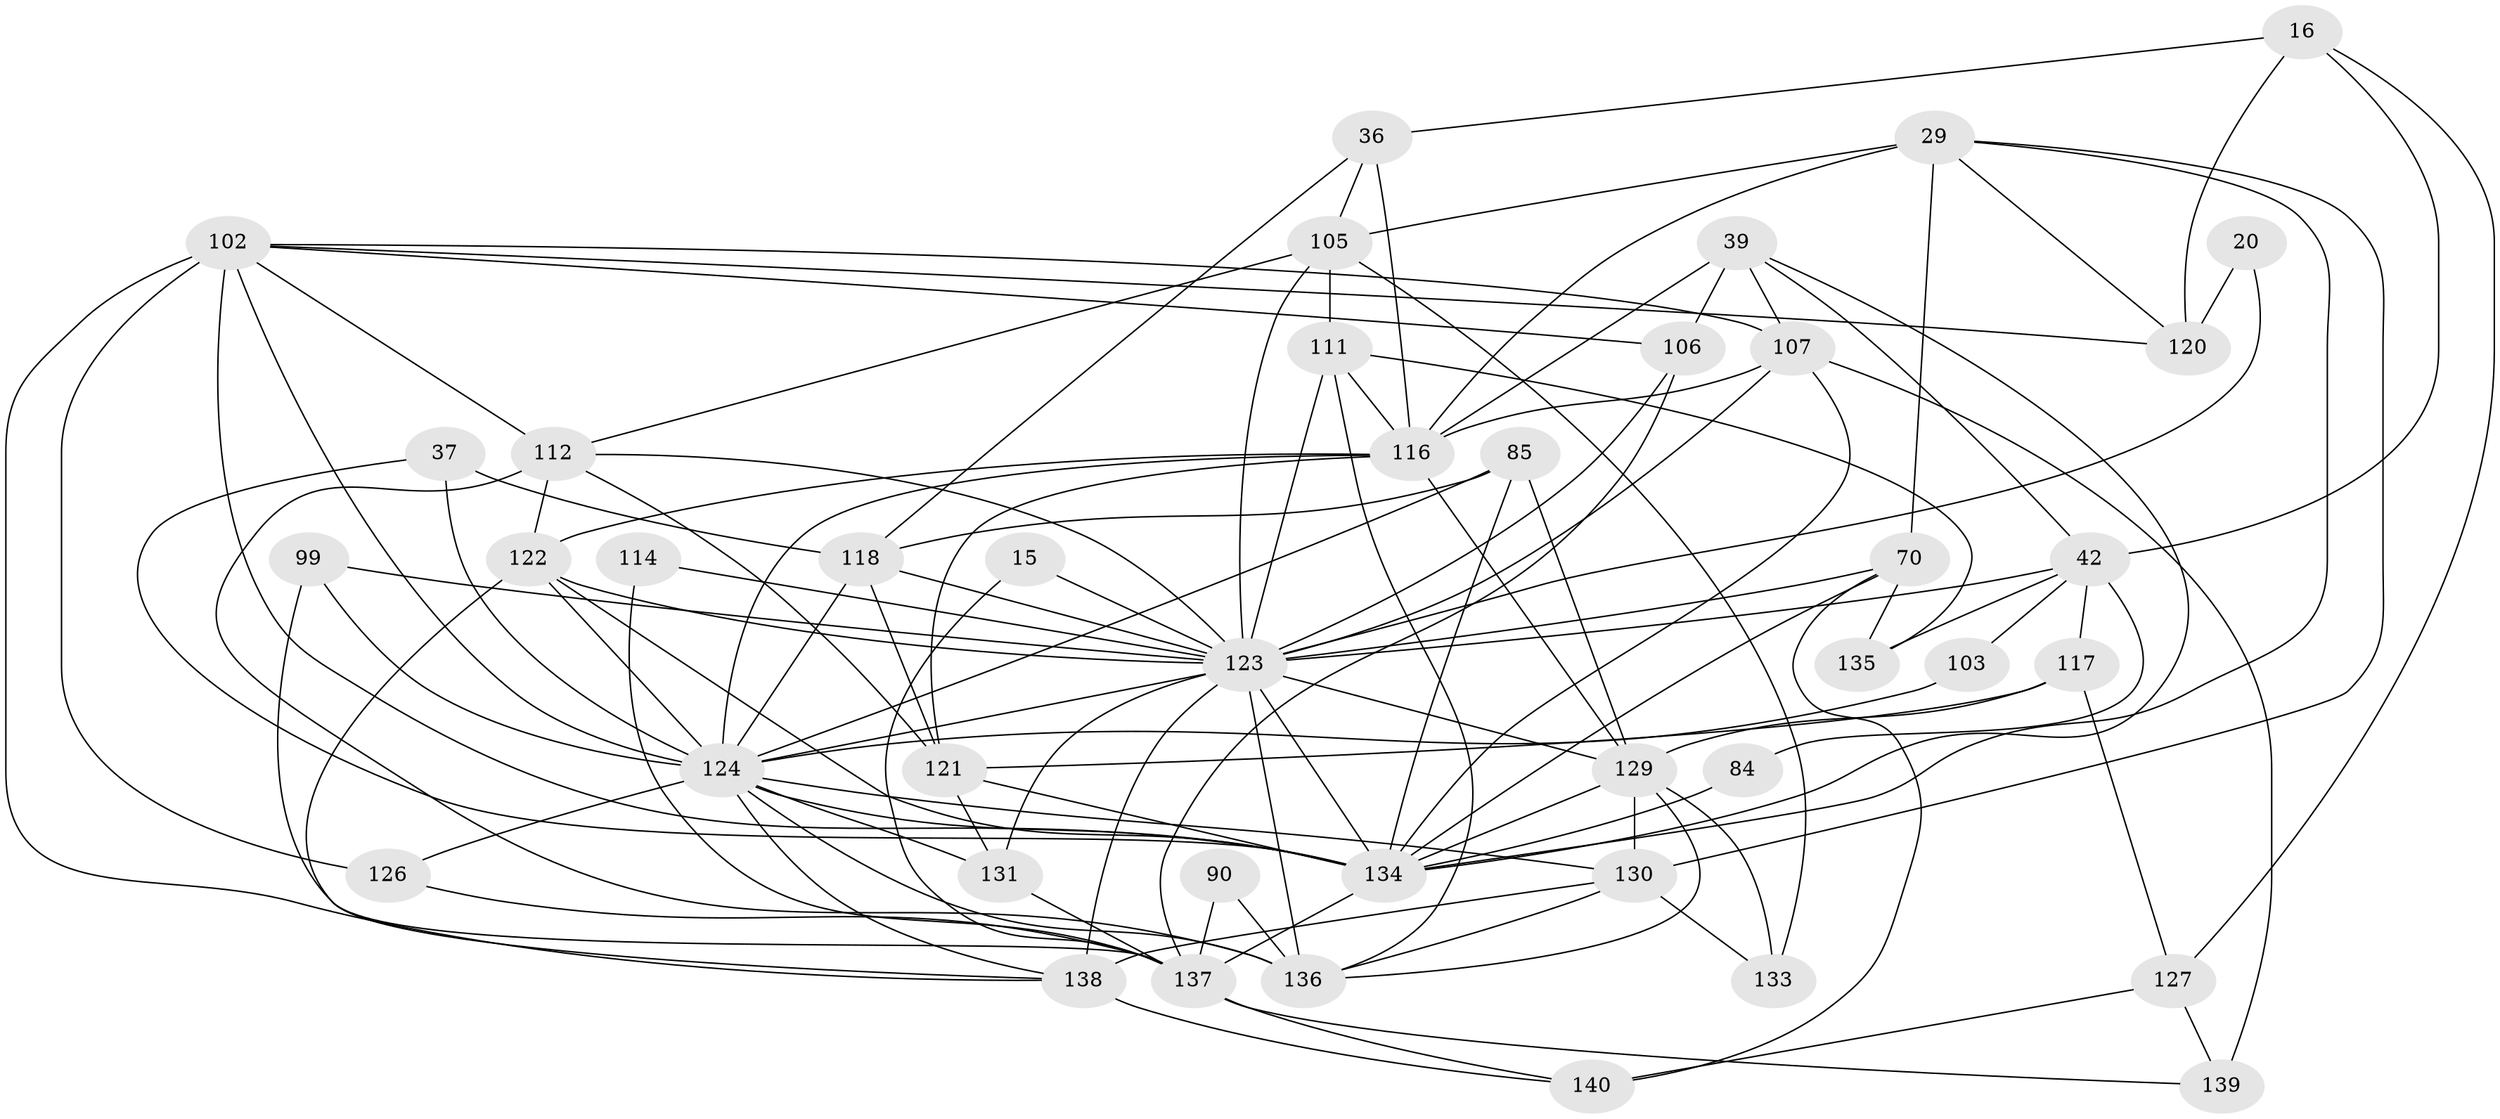 // original degree distribution, {4: 0.2857142857142857, 3: 0.2714285714285714, 2: 0.15, 8: 0.03571428571428571, 7: 0.04285714285714286, 5: 0.12857142857142856, 6: 0.08571428571428572}
// Generated by graph-tools (version 1.1) at 2025/55/03/04/25 21:55:18]
// undirected, 42 vertices, 116 edges
graph export_dot {
graph [start="1"]
  node [color=gray90,style=filled];
  15;
  16;
  20;
  29;
  36;
  37;
  39;
  42 [super="+8"];
  70 [super="+28+47"];
  84;
  85 [super="+57"];
  90;
  99 [super="+44"];
  102 [super="+46"];
  103;
  105 [super="+19"];
  106 [super="+10"];
  107 [super="+51+55"];
  111 [super="+45"];
  112 [super="+76+73"];
  114;
  116 [super="+12+21+54+64+60+58"];
  117 [super="+97"];
  118 [super="+59+71"];
  120;
  121 [super="+109+98"];
  122 [super="+3+104+80"];
  123 [super="+113+96"];
  124 [super="+11+115"];
  126;
  127;
  129 [super="+7+125"];
  130 [super="+65+81"];
  131;
  133 [super="+91"];
  134 [super="+132+128+100"];
  135;
  136 [super="+53+63"];
  137 [super="+9+87+108"];
  138 [super="+94+101+56"];
  139;
  140;
  15 -- 123;
  15 -- 137;
  16 -- 120;
  16 -- 36;
  16 -- 42;
  16 -- 127;
  20 -- 120;
  20 -- 123;
  29 -- 105 [weight=2];
  29 -- 120;
  29 -- 70;
  29 -- 116;
  29 -- 134;
  29 -- 130;
  36 -- 105;
  36 -- 118;
  36 -- 116;
  37 -- 118 [weight=2];
  37 -- 134;
  37 -- 124;
  39 -- 42 [weight=2];
  39 -- 106;
  39 -- 116 [weight=3];
  39 -- 107;
  39 -- 134;
  42 -- 84;
  42 -- 117;
  42 -- 135;
  42 -- 103;
  42 -- 123;
  70 -- 135;
  70 -- 140;
  70 -- 123;
  70 -- 134 [weight=5];
  84 -- 134;
  85 -- 129;
  85 -- 118;
  85 -- 134 [weight=3];
  85 -- 124;
  90 -- 136;
  90 -- 137;
  99 -- 137;
  99 -- 123 [weight=3];
  99 -- 124;
  102 -- 107;
  102 -- 112;
  102 -- 120;
  102 -- 126;
  102 -- 106;
  102 -- 138 [weight=2];
  102 -- 134 [weight=3];
  102 -- 124;
  103 -- 124;
  105 -- 133;
  105 -- 111;
  105 -- 112;
  105 -- 123;
  106 -- 137;
  106 -- 123;
  107 -- 139 [weight=2];
  107 -- 116 [weight=2];
  107 -- 123 [weight=2];
  107 -- 134;
  111 -- 116 [weight=3];
  111 -- 135;
  111 -- 136 [weight=3];
  111 -- 123;
  112 -- 136;
  112 -- 121;
  112 -- 122 [weight=2];
  112 -- 123;
  114 -- 137;
  114 -- 123;
  116 -- 129 [weight=4];
  116 -- 124 [weight=2];
  116 -- 122;
  116 -- 121 [weight=2];
  117 -- 127;
  117 -- 129 [weight=2];
  117 -- 121;
  118 -- 123 [weight=2];
  118 -- 121;
  118 -- 124;
  121 -- 134 [weight=3];
  121 -- 131;
  122 -- 138 [weight=2];
  122 -- 123 [weight=2];
  122 -- 134 [weight=2];
  122 -- 124 [weight=2];
  123 -- 138 [weight=6];
  123 -- 129 [weight=3];
  123 -- 131;
  123 -- 134 [weight=11];
  123 -- 136;
  123 -- 124;
  124 -- 126;
  124 -- 134 [weight=3];
  124 -- 131;
  124 -- 136 [weight=3];
  124 -- 138;
  124 -- 130;
  126 -- 137 [weight=2];
  127 -- 139;
  127 -- 140;
  129 -- 136;
  129 -- 133;
  129 -- 130;
  129 -- 134;
  130 -- 136;
  130 -- 133;
  130 -- 138;
  131 -- 137;
  134 -- 137 [weight=3];
  137 -- 140;
  137 -- 139;
  138 -- 140;
}
